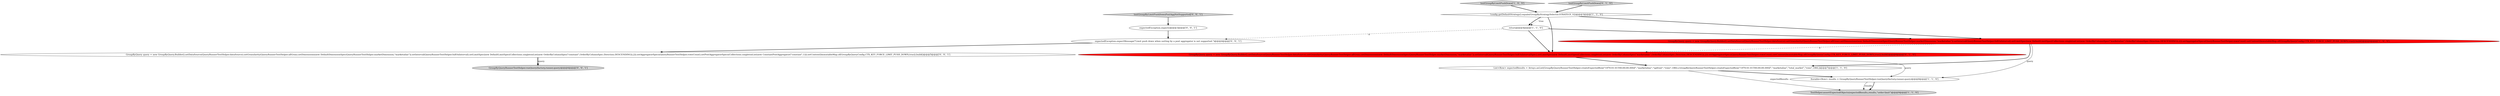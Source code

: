 digraph {
5 [style = filled, label = "return@@@4@@@['1', '1', '0']", fillcolor = white, shape = ellipse image = "AAA0AAABBB1BBB"];
10 [style = filled, label = "GroupByQuery query = new GroupByQuery.Builder().setDataSource(QueryRunnerTestHelper.dataSource).setGranularity(QueryRunnerTestHelper.allGran).setDimensions(new DefaultDimensionSpec(QueryRunnerTestHelper.marketDimension,\"marketalias\")).setInterval(QueryRunnerTestHelper.fullOnInterval).setLimitSpec(new DefaultLimitSpec(Collections.singletonList(new OrderByColumnSpec(\"constant\",OrderByColumnSpec.Direction.DESCENDING)),2)).setAggregatorSpecs(QueryRunnerTestHelper.rowsCount).setPostAggregatorSpecs(Collections.singletonList(new ConstantPostAggregator(\"constant\",1))).setContext(ImmutableMap.of(GroupByQueryConfig.CTX_KEY_FORCE_LIMIT_PUSH_DOWN,true)).build()@@@5@@@['0', '0', '1']", fillcolor = white, shape = ellipse image = "AAA0AAABBB3BBB"];
4 [style = filled, label = "TestHelper.assertExpectedObjects(expectedResults,results,\"order-limit\")@@@9@@@['1', '1', '0']", fillcolor = lightgray, shape = ellipse image = "AAA0AAABBB1BBB"];
11 [style = filled, label = "expectedException.expect()@@@3@@@['0', '0', '1']", fillcolor = white, shape = ellipse image = "AAA0AAABBB3BBB"];
9 [style = filled, label = "GroupByQueryRunnerTestHelper.runQuery(factory,runner,query)@@@6@@@['0', '0', '1']", fillcolor = lightgray, shape = ellipse image = "AAA0AAABBB3BBB"];
12 [style = filled, label = "testGroupByLimitPushDownPostAggNotSupported['0', '0', '1']", fillcolor = lightgray, shape = diamond image = "AAA0AAABBB3BBB"];
13 [style = filled, label = "expectedException.expectMessage(\"Limit push down when sorting by a post aggregator is not supported.\")@@@4@@@['0', '0', '1']", fillcolor = white, shape = ellipse image = "AAA0AAABBB3BBB"];
3 [style = filled, label = "!config.getDefaultStrategy().equals(GroupByStrategySelector.STRATEGY_V2)@@@3@@@['1', '1', '0']", fillcolor = white, shape = diamond image = "AAA0AAABBB1BBB"];
6 [style = filled, label = "List<Row> expectedResults = Arrays.asList(GroupByQueryRunnerTestHelper.createExpectedRow(\"1970-01-01T00:00:00.000Z\",\"marketalias\",\"upfront\",\"rows\",186L),GroupByQueryRunnerTestHelper.createExpectedRow(\"1970-01-01T00:00:00.000Z\",\"marketalias\",\"total_market\",\"rows\",186L))@@@7@@@['1', '1', '0']", fillcolor = white, shape = ellipse image = "AAA0AAABBB1BBB"];
2 [style = filled, label = "testGroupByLimitPushDown['1', '0', '0']", fillcolor = lightgray, shape = diamond image = "AAA0AAABBB1BBB"];
7 [style = filled, label = "GroupByQuery query = new GroupByQuery.Builder().setDataSource(QueryRunnerTestHelper.dataSource).setGranularity(QueryRunnerTestHelper.allGran).setDimensions(new DefaultDimensionSpec(QueryRunnerTestHelper.marketDimension,\"marketalias\")).setInterval(QueryRunnerTestHelper.fullOnIntervalSpec).setLimitSpec(new DefaultLimitSpec(Collections.singletonList(new OrderByColumnSpec(\"marketalias\",OrderByColumnSpec.Direction.DESCENDING)),2)).setAggregatorSpecs(QueryRunnerTestHelper.rowsCount).setContext(ImmutableMap.of(GroupByQueryConfig.CTX_KEY_FORCE_LIMIT_PUSH_DOWN,true)).build()@@@6@@@['0', '1', '0']", fillcolor = red, shape = ellipse image = "AAA1AAABBB2BBB"];
0 [style = filled, label = "Iterable<Row> results = GroupByQueryRunnerTestHelper.runQuery(factory,runner,query)@@@8@@@['1', '1', '0']", fillcolor = white, shape = ellipse image = "AAA0AAABBB1BBB"];
8 [style = filled, label = "testGroupByLimitPushDown['0', '1', '0']", fillcolor = lightgray, shape = diamond image = "AAA0AAABBB2BBB"];
1 [style = filled, label = "GroupByQuery query = new GroupByQuery.Builder().setDataSource(QueryRunnerTestHelper.dataSource).setGranularity(QueryRunnerTestHelper.allGran).setDimensions(new DefaultDimensionSpec(QueryRunnerTestHelper.marketDimension,\"marketalias\")).setInterval(QueryRunnerTestHelper.fullOnInterval).setLimitSpec(new DefaultLimitSpec(Collections.singletonList(new OrderByColumnSpec(\"marketalias\",OrderByColumnSpec.Direction.DESCENDING)),2)).setAggregatorSpecs(QueryRunnerTestHelper.rowsCount).setContext(ImmutableMap.of(GroupByQueryConfig.CTX_KEY_FORCE_LIMIT_PUSH_DOWN,true)).build()@@@6@@@['1', '0', '0']", fillcolor = red, shape = ellipse image = "AAA1AAABBB1BBB"];
5->13 [style = dashed, label="0"];
13->10 [style = bold, label=""];
3->1 [style = bold, label=""];
2->3 [style = bold, label=""];
8->3 [style = bold, label=""];
12->11 [style = bold, label=""];
6->0 [style = bold, label=""];
0->4 [style = solid, label="results"];
5->1 [style = bold, label=""];
10->9 [style = solid, label="query"];
3->5 [style = bold, label=""];
1->6 [style = bold, label=""];
3->5 [style = dotted, label="true"];
6->4 [style = solid, label="expectedResults"];
3->7 [style = bold, label=""];
0->4 [style = bold, label=""];
11->13 [style = bold, label=""];
7->6 [style = bold, label=""];
5->7 [style = bold, label=""];
10->9 [style = bold, label=""];
1->7 [style = dashed, label="0"];
1->0 [style = solid, label="query"];
7->0 [style = solid, label="query"];
}
